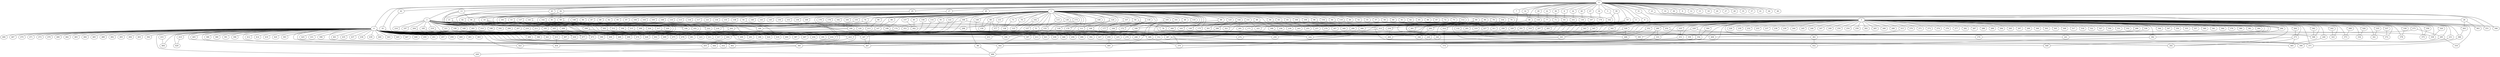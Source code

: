
graph graphname {
    0 -- 1
0 -- 2
0 -- 3
0 -- 4
0 -- 5
0 -- 6
0 -- 7
0 -- 8
0 -- 9
0 -- 10
0 -- 11
0 -- 12
0 -- 13
0 -- 14
0 -- 15
0 -- 16
0 -- 17
0 -- 18
0 -- 19
0 -- 20
0 -- 21
0 -- 22
0 -- 23
0 -- 24
0 -- 25
0 -- 26
0 -- 27
0 -- 28
0 -- 29
0 -- 30
0 -- 31
0 -- 32
0 -- 33
0 -- 34
0 -- 35
0 -- 36
0 -- 37
0 -- 38
0 -- 39
0 -- 40
0 -- 41
0 -- 42
0 -- 43
0 -- 44
0 -- 45
0 -- 46
0 -- 47
1 -- 48
1 -- 49
1 -- 50
1 -- 51
1 -- 52
1 -- 53
1 -- 54
1 -- 55
1 -- 56
1 -- 57
1 -- 58
1 -- 59
1 -- 60
1 -- 61
1 -- 62
1 -- 63
1 -- 64
1 -- 65
1 -- 66
1 -- 67
1 -- 68
1 -- 69
1 -- 70
1 -- 71
1 -- 72
1 -- 73
1 -- 74
1 -- 75
1 -- 76
1 -- 77
1 -- 78
1 -- 79
1 -- 80
1 -- 81
1 -- 82
1 -- 83
1 -- 84
1 -- 85
1 -- 86
1 -- 87
1 -- 88
1 -- 89
1 -- 90
1 -- 91
1 -- 92
1 -- 93
1 -- 94
1 -- 95
1 -- 96
1 -- 97
1 -- 98
1 -- 99
1 -- 100
1 -- 101
1 -- 102
1 -- 103
1 -- 104
1 -- 105
1 -- 106
1 -- 107
1 -- 108
1 -- 109
1 -- 110
1 -- 111
1 -- 112
1 -- 113
1 -- 114
1 -- 115
1 -- 116
1 -- 117
1 -- 118
1 -- 119
1 -- 120
1 -- 121
1 -- 122
1 -- 123
1 -- 124
1 -- 125
1 -- 126
1 -- 127
1 -- 128
1 -- 129
1 -- 130
1 -- 131
1 -- 132
1 -- 133
1 -- 134
1 -- 135
1 -- 136
1 -- 137
1 -- 138
1 -- 139
1 -- 140
1 -- 141
1 -- 142
1 -- 143
1 -- 144
1 -- 145
1 -- 146
1 -- 147
1 -- 148
1 -- 149
1 -- 150
1 -- 151
1 -- 152
1 -- 153
1 -- 154
1 -- 155
1 -- 156
1 -- 157
1 -- 158
1 -- 159
1 -- 160
1 -- 161
1 -- 162
1 -- 163
1 -- 164
1 -- 165
1 -- 166
1 -- 167
1 -- 168
1 -- 169
1 -- 170
1 -- 171
1 -- 172
1 -- 173
1 -- 174
1 -- 175
1 -- 176
1 -- 177
1 -- 178
1 -- 179
1 -- 180
1 -- 181
1 -- 182
1 -- 183
1 -- 184
1 -- 481
1 -- 258
1 -- 198
2 -- 185
2 -- 186
2 -- 187
2 -- 188
2 -- 189
2 -- 190
2 -- 191
2 -- 192
2 -- 193
2 -- 194
2 -- 195
2 -- 196
2 -- 197
2 -- 198
2 -- 199
2 -- 200
2 -- 201
2 -- 202
2 -- 203
2 -- 204
2 -- 205
2 -- 206
2 -- 207
2 -- 208
2 -- 209
2 -- 210
2 -- 211
2 -- 212
2 -- 213
2 -- 214
2 -- 215
2 -- 216
2 -- 217
2 -- 218
2 -- 219
2 -- 220
2 -- 221
2 -- 222
2 -- 223
2 -- 224
3 -- 225
3 -- 226
3 -- 227
3 -- 228
3 -- 229
3 -- 230
3 -- 231
3 -- 232
3 -- 233
3 -- 234
3 -- 235
3 -- 236
3 -- 237
3 -- 238
3 -- 239
3 -- 240
3 -- 241
3 -- 242
3 -- 243
3 -- 244
3 -- 245
3 -- 246
3 -- 247
3 -- 248
3 -- 249
3 -- 250
3 -- 251
3 -- 252
3 -- 253
3 -- 254
3 -- 255
3 -- 256
3 -- 257
3 -- 258
3 -- 259
3 -- 260
3 -- 261
3 -- 262
3 -- 263
3 -- 264
3 -- 265
3 -- 266
3 -- 267
3 -- 268
3 -- 269
3 -- 270
3 -- 271
3 -- 272
3 -- 273
3 -- 274
3 -- 275
3 -- 276
3 -- 277
3 -- 278
3 -- 279
3 -- 280
3 -- 281
3 -- 282
3 -- 283
3 -- 284
3 -- 285
3 -- 286
3 -- 287
3 -- 288
3 -- 289
3 -- 290
3 -- 291
3 -- 292
3 -- 293
3 -- 294
3 -- 295
3 -- 296
3 -- 297
3 -- 298
3 -- 299
3 -- 300
3 -- 301
3 -- 302
3 -- 303
3 -- 304
3 -- 305
3 -- 306
3 -- 307
3 -- 308
3 -- 309
3 -- 310
3 -- 311
3 -- 312
3 -- 313
3 -- 314
3 -- 315
3 -- 316
3 -- 317
3 -- 318
3 -- 319
3 -- 320
3 -- 321
3 -- 322
3 -- 323
3 -- 324
3 -- 325
3 -- 326
3 -- 327
3 -- 328
3 -- 329
3 -- 330
3 -- 331
3 -- 332
3 -- 333
3 -- 334
3 -- 335
3 -- 336
3 -- 337
3 -- 338
3 -- 339
3 -- 340
3 -- 341
3 -- 342
3 -- 343
3 -- 344
3 -- 345
3 -- 346
3 -- 347
3 -- 348
3 -- 349
3 -- 350
3 -- 351
3 -- 352
3 -- 353
3 -- 354
3 -- 355
3 -- 356
3 -- 357
3 -- 358
3 -- 359
3 -- 360
3 -- 361
3 -- 362
3 -- 363
3 -- 364
3 -- 365
3 -- 366
3 -- 367
3 -- 368
3 -- 369
3 -- 370
3 -- 371
3 -- 372
3 -- 373
3 -- 374
3 -- 375
3 -- 376
3 -- 377
3 -- 378
3 -- 379
3 -- 380
3 -- 381
3 -- 382
3 -- 383
3 -- 384
3 -- 132
4 -- 385
4 -- 386
4 -- 387
4 -- 388
4 -- 389
4 -- 390
4 -- 391
4 -- 392
4 -- 393
4 -- 394
4 -- 395
4 -- 396
4 -- 397
4 -- 398
4 -- 399
4 -- 400
4 -- 401
4 -- 402
4 -- 403
4 -- 404
4 -- 405
4 -- 406
4 -- 407
4 -- 408
4 -- 409
4 -- 410
4 -- 411
4 -- 412
4 -- 413
4 -- 414
4 -- 415
4 -- 416
4 -- 417
4 -- 418
4 -- 419
4 -- 420
4 -- 421
4 -- 422
4 -- 423
4 -- 424
4 -- 425
4 -- 426
4 -- 427
4 -- 428
4 -- 429
4 -- 430
4 -- 431
4 -- 432
4 -- 433
4 -- 434
4 -- 435
4 -- 436
4 -- 437
4 -- 438
4 -- 439
4 -- 440
4 -- 441
4 -- 442
4 -- 443
4 -- 444
4 -- 445
4 -- 446
4 -- 447
4 -- 448
4 -- 449
4 -- 450
4 -- 451
4 -- 452
4 -- 453
4 -- 454
4 -- 455
4 -- 456
4 -- 457
4 -- 458
4 -- 459
4 -- 460
4 -- 461
4 -- 462
4 -- 463
4 -- 464
4 -- 465
4 -- 466
4 -- 467
4 -- 468
4 -- 469
4 -- 470
4 -- 471
4 -- 472
4 -- 473
4 -- 474
4 -- 475
4 -- 476
4 -- 477
4 -- 478
4 -- 479
4 -- 480
4 -- 481
4 -- 482
4 -- 483
4 -- 484
4 -- 485
4 -- 486
4 -- 487
4 -- 488
4 -- 489
4 -- 490
4 -- 491
4 -- 492
4 -- 493
4 -- 494
4 -- 495
4 -- 496
4 -- 497
4 -- 498
4 -- 499
5 -- 313
6 -- 434
6 -- 252
7 -- 354
8 -- 93
10 -- 180
10 -- 193
10 -- 348
11 -- 319
11 -- 348
13 -- 120
13 -- 473
13 -- 56
14 -- 38
16 -- 179
17 -- 184
19 -- 111
19 -- 292
21 -- 399
21 -- 147
22 -- 77
23 -- 284
24 -- 101
25 -- 184
26 -- 363
26 -- 263
29 -- 118
30 -- 346
31 -- 340
32 -- 388
32 -- 490
33 -- 251
34 -- 406
34 -- 58
34 -- 491
36 -- 71
38 -- 175
39 -- 261
39 -- 162
40 -- 130
42 -- 441
43 -- 81
43 -- 220
45 -- 181
47 -- 167
48 -- 370
50 -- 76
50 -- 424
51 -- 368
51 -- 404
53 -- 222
53 -- 454
54 -- 120
56 -- 468
56 -- 196
58 -- 298
63 -- 243
64 -- 290
68 -- 147
69 -- 377
69 -- 453
69 -- 159
70 -- 293
73 -- 136
74 -- 213
74 -- 203
76 -- 228
77 -- 281
78 -- 123
79 -- 284
79 -- 126
80 -- 292
80 -- 290
81 -- 302
82 -- 196
83 -- 255
85 -- 302
86 -- 397
86 -- 301
88 -- 487
88 -- 308
90 -- 395
90 -- 261
91 -- 475
94 -- 236
96 -- 307
98 -- 486
99 -- 213
102 -- 127
102 -- 417
104 -- 372
106 -- 111
107 -- 177
109 -- 278
111 -- 453
112 -- 171
112 -- 234
112 -- 163
114 -- 409
115 -- 152
118 -- 387
118 -- 314
119 -- 306
122 -- 478
124 -- 129
124 -- 371
125 -- 296
128 -- 260
128 -- 174
129 -- 491
131 -- 377
132 -- 390
133 -- 324
137 -- 455
139 -- 164
139 -- 172
141 -- 385
142 -- 498
142 -- 180
142 -- 353
144 -- 170
144 -- 321
144 -- 291
146 -- 418
146 -- 369
147 -- 191
148 -- 174
149 -- 365
151 -- 325
151 -- 166
152 -- 499
152 -- 190
154 -- 349
155 -- 218
157 -- 302
158 -- 402
160 -- 257
161 -- 369
162 -- 486
165 -- 495
166 -- 248
168 -- 411
168 -- 313
168 -- 184
171 -- 340
173 -- 442
174 -- 187
180 -- 487
180 -- 428
181 -- 418
184 -- 186
185 -- 498
185 -- 497
187 -- 487
194 -- 369
198 -- 324
200 -- 367
202 -- 279
202 -- 339
202 -- 487
203 -- 474
204 -- 415
205 -- 430
208 -- 225
208 -- 223
209 -- 477
212 -- 248
215 -- 312
217 -- 259
219 -- 498
224 -- 367
227 -- 416
229 -- 241
229 -- 459
231 -- 390
234 -- 469
235 -- 253
240 -- 465
242 -- 323
252 -- 379
253 -- 487
263 -- 366
264 -- 273
267 -- 456
269 -- 373
273 -- 449
273 -- 465
273 -- 292
275 -- 285
275 -- 408
280 -- 333
280 -- 462
283 -- 496
284 -- 382
285 -- 390
285 -- 316
286 -- 395
290 -- 397
291 -- 479
293 -- 348
296 -- 400
304 -- 354
306 -- 324
308 -- 359
310 -- 446
311 -- 423
313 -- 407
313 -- 340
314 -- 374
315 -- 383
320 -- 339
326 -- 334
328 -- 488
328 -- 427
329 -- 421
333 -- 385
335 -- 341
336 -- 395
337 -- 372
338 -- 378
342 -- 469
343 -- 479
345 -- 392
345 -- 365
351 -- 436
352 -- 488
354 -- 442
356 -- 375
358 -- 413
362 -- 368
365 -- 432
366 -- 371
367 -- 374
369 -- 370
382 -- 452
383 -- 452
385 -- 426
404 -- 455
410 -- 429
411 -- 462
415 -- 454
416 -- 422
423 -- 444
433 -- 464
442 -- 486
459 -- 495

}
